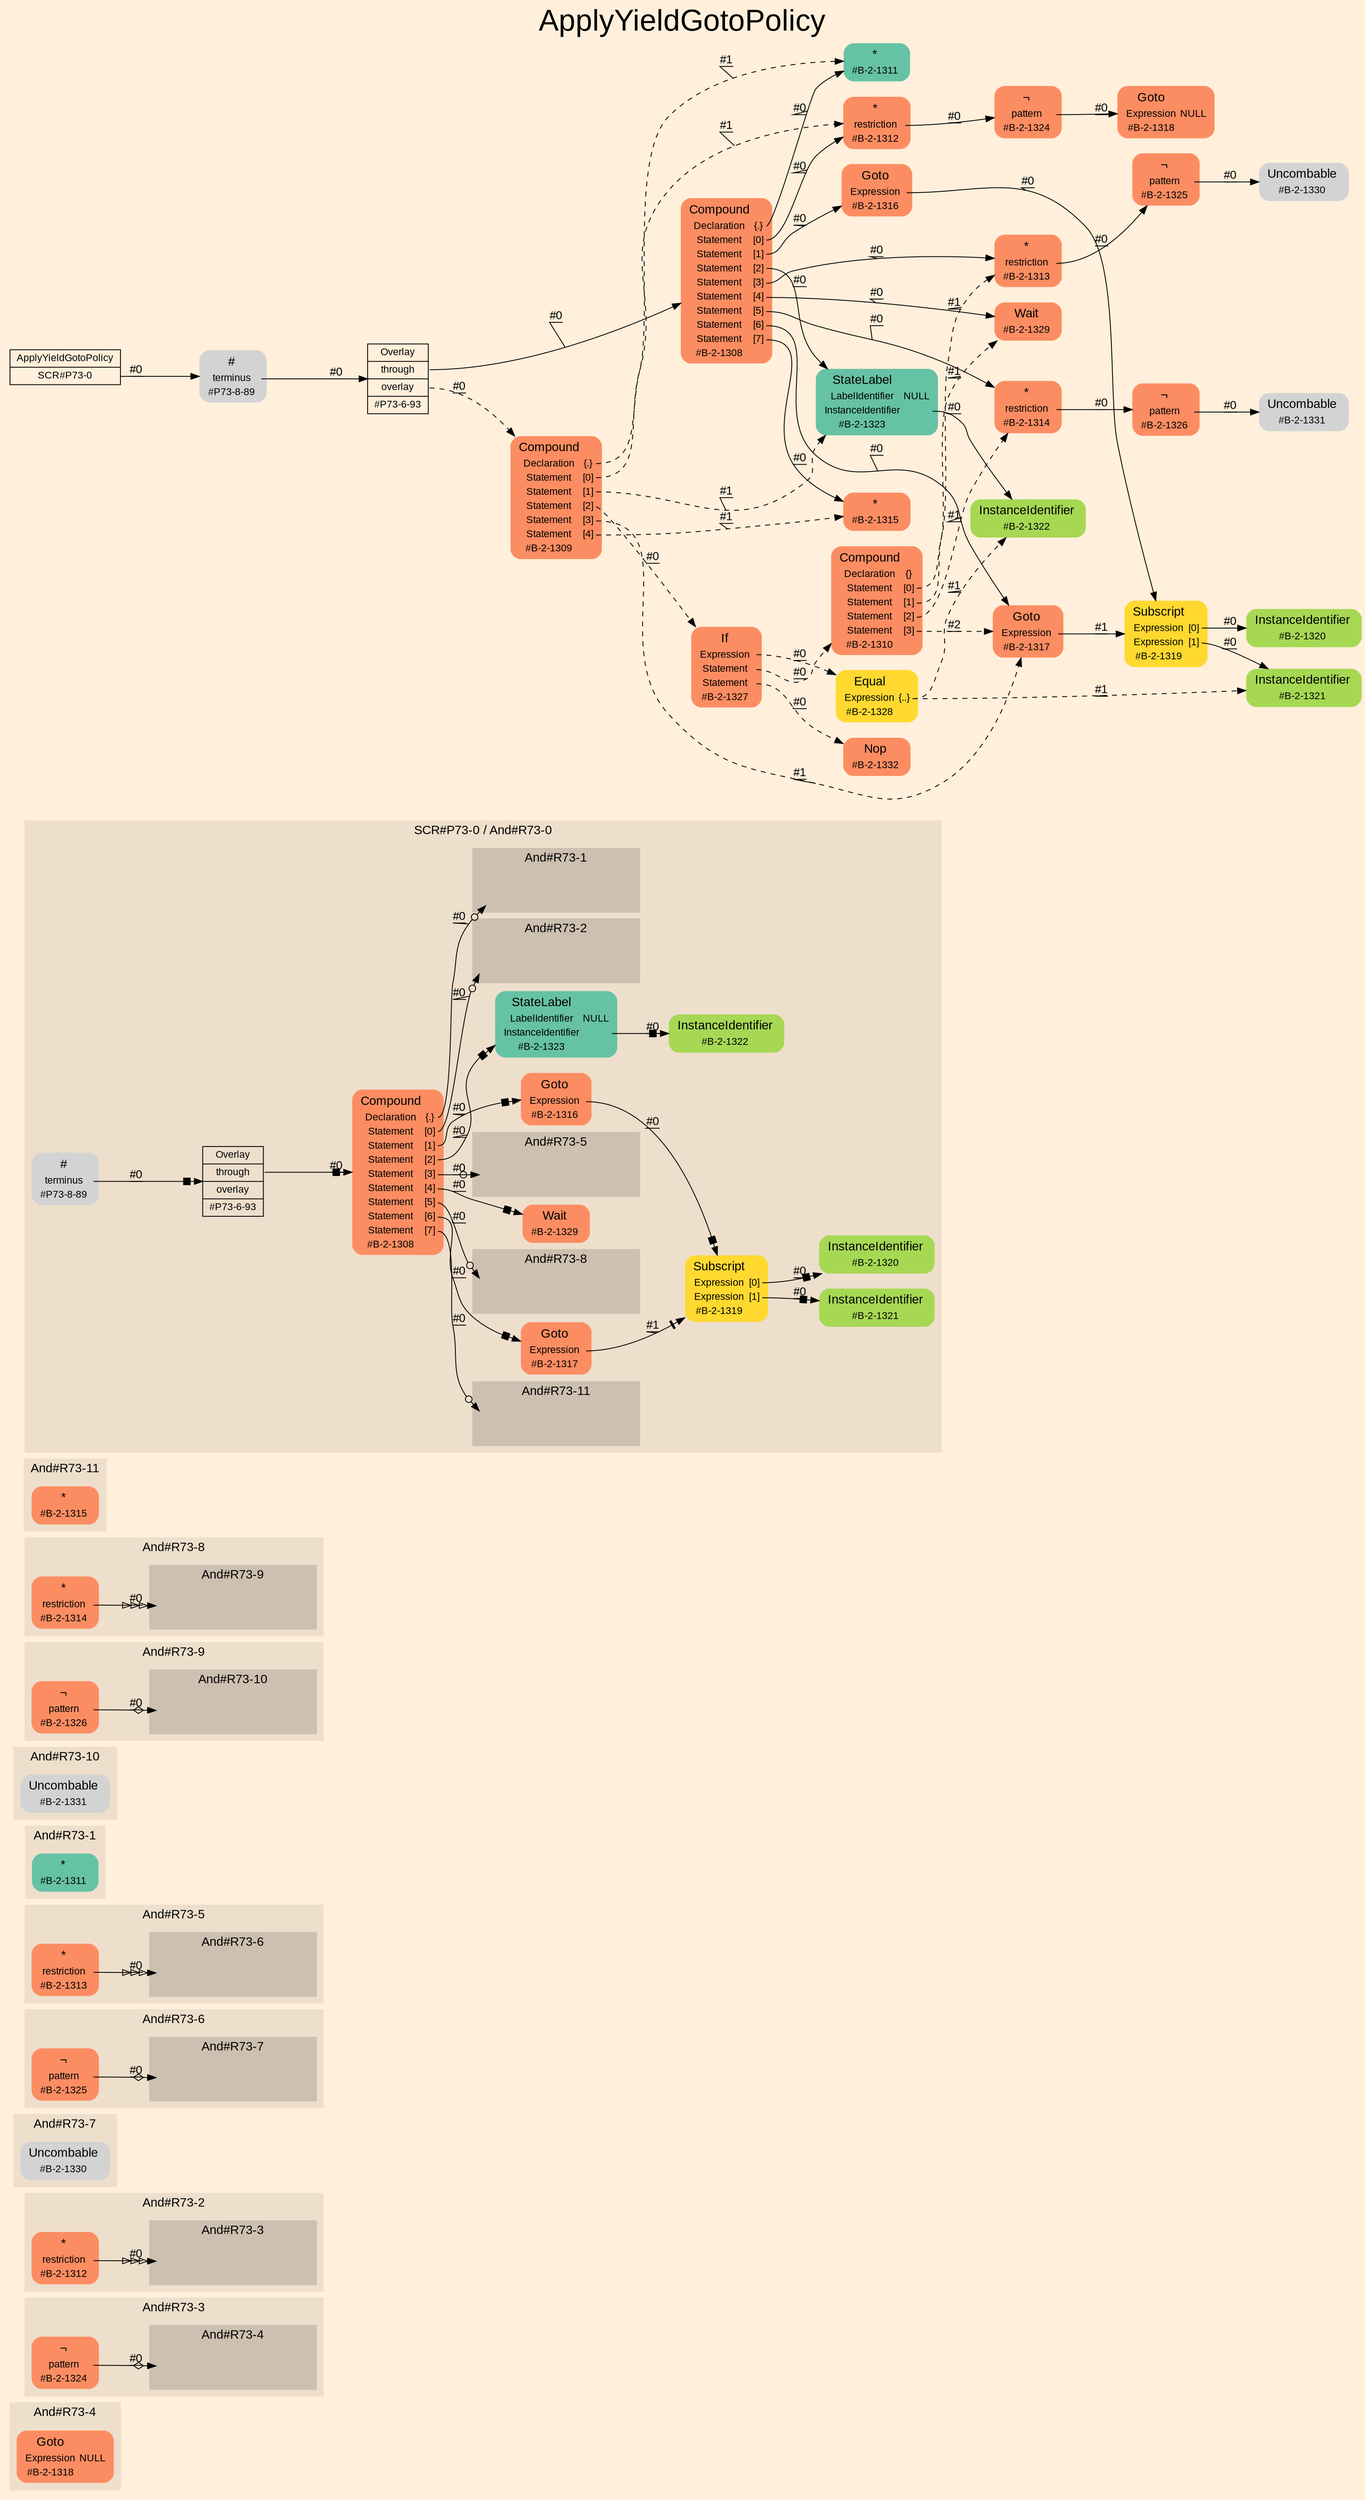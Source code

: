digraph "ApplyYieldGotoPolicy" {
label = "ApplyYieldGotoPolicy"
labelloc = t
fontsize = "36"
graph [
    rankdir = "LR"
    ranksep = 0.3
    bgcolor = antiquewhite1
    color = black
    fontcolor = black
    fontname = "Arial"
];
node [
    fontname = "Arial"
];
edge [
    fontname = "Arial"
];

// -------------------- figure And#R73-4 --------------------
subgraph "clusterAnd#R73-4" {
    label = "And#R73-4"
    style = "filled"
    color = antiquewhite2
    fontsize = "15"
    "And#R73-4 / #B-2-1318" [
        shape = "plaintext"
        fillcolor = "/set28/2"
        label = <<TABLE BORDER="0" CELLBORDER="0" CELLSPACING="0">
         <TR><TD><FONT POINT-SIZE="15.0">Goto</FONT></TD><TD></TD></TR>
         <TR><TD>Expression</TD><TD PORT="port0">NULL</TD></TR>
         <TR><TD>#B-2-1318</TD><TD PORT="port1"></TD></TR>
        </TABLE>>
        style = "rounded,filled"
        fontsize = "12"
    ];
    
}


// -------------------- figure And#R73-3 --------------------
subgraph "clusterAnd#R73-3" {
    label = "And#R73-3"
    style = "filled"
    color = antiquewhite2
    fontsize = "15"
    "And#R73-3 / #B-2-1324" [
        shape = "plaintext"
        fillcolor = "/set28/2"
        label = <<TABLE BORDER="0" CELLBORDER="0" CELLSPACING="0">
         <TR><TD><FONT POINT-SIZE="15.0">¬</FONT></TD><TD></TD></TR>
         <TR><TD>pattern</TD><TD PORT="port0"></TD></TR>
         <TR><TD>#B-2-1324</TD><TD PORT="port1"></TD></TR>
        </TABLE>>
        style = "rounded,filled"
        fontsize = "12"
    ];
    
    subgraph "clusterAnd#R73-3 / And#R73-4" {
        label = "And#R73-4"
        style = "filled"
        color = antiquewhite3
        fontsize = "15"
        "And#R73-3 / #0 / #B-2-1318" [
            shape = "none"
            style = "invisible"
        ];
        
    }
    
}


// -------------------- figure And#R73-2 --------------------
subgraph "clusterAnd#R73-2" {
    label = "And#R73-2"
    style = "filled"
    color = antiquewhite2
    fontsize = "15"
    "And#R73-2 / #B-2-1312" [
        shape = "plaintext"
        fillcolor = "/set28/2"
        label = <<TABLE BORDER="0" CELLBORDER="0" CELLSPACING="0">
         <TR><TD><FONT POINT-SIZE="15.0">*</FONT></TD><TD></TD></TR>
         <TR><TD>restriction</TD><TD PORT="port0"></TD></TR>
         <TR><TD>#B-2-1312</TD><TD PORT="port1"></TD></TR>
        </TABLE>>
        style = "rounded,filled"
        fontsize = "12"
    ];
    
    subgraph "clusterAnd#R73-2 / And#R73-3" {
        label = "And#R73-3"
        style = "filled"
        color = antiquewhite3
        fontsize = "15"
        "And#R73-2 / #0 / #B-2-1324" [
            shape = "none"
            style = "invisible"
        ];
        
    }
    
}


// -------------------- figure And#R73-7 --------------------
subgraph "clusterAnd#R73-7" {
    label = "And#R73-7"
    style = "filled"
    color = antiquewhite2
    fontsize = "15"
    "And#R73-7 / #B-2-1330" [
        shape = "plaintext"
        label = <<TABLE BORDER="0" CELLBORDER="0" CELLSPACING="0">
         <TR><TD><FONT POINT-SIZE="15.0">Uncombable</FONT></TD><TD></TD></TR>
         <TR><TD>#B-2-1330</TD><TD PORT="port0"></TD></TR>
        </TABLE>>
        style = "rounded,filled"
        fontsize = "12"
    ];
    
}


// -------------------- figure And#R73-6 --------------------
subgraph "clusterAnd#R73-6" {
    label = "And#R73-6"
    style = "filled"
    color = antiquewhite2
    fontsize = "15"
    "And#R73-6 / #B-2-1325" [
        shape = "plaintext"
        fillcolor = "/set28/2"
        label = <<TABLE BORDER="0" CELLBORDER="0" CELLSPACING="0">
         <TR><TD><FONT POINT-SIZE="15.0">¬</FONT></TD><TD></TD></TR>
         <TR><TD>pattern</TD><TD PORT="port0"></TD></TR>
         <TR><TD>#B-2-1325</TD><TD PORT="port1"></TD></TR>
        </TABLE>>
        style = "rounded,filled"
        fontsize = "12"
    ];
    
    subgraph "clusterAnd#R73-6 / And#R73-7" {
        label = "And#R73-7"
        style = "filled"
        color = antiquewhite3
        fontsize = "15"
        "And#R73-6 / #0 / #B-2-1330" [
            shape = "none"
            style = "invisible"
        ];
        
    }
    
}


// -------------------- figure And#R73-5 --------------------
subgraph "clusterAnd#R73-5" {
    label = "And#R73-5"
    style = "filled"
    color = antiquewhite2
    fontsize = "15"
    "And#R73-5 / #B-2-1313" [
        shape = "plaintext"
        fillcolor = "/set28/2"
        label = <<TABLE BORDER="0" CELLBORDER="0" CELLSPACING="0">
         <TR><TD><FONT POINT-SIZE="15.0">*</FONT></TD><TD></TD></TR>
         <TR><TD>restriction</TD><TD PORT="port0"></TD></TR>
         <TR><TD>#B-2-1313</TD><TD PORT="port1"></TD></TR>
        </TABLE>>
        style = "rounded,filled"
        fontsize = "12"
    ];
    
    subgraph "clusterAnd#R73-5 / And#R73-6" {
        label = "And#R73-6"
        style = "filled"
        color = antiquewhite3
        fontsize = "15"
        "And#R73-5 / #0 / #B-2-1325" [
            shape = "none"
            style = "invisible"
        ];
        
    }
    
}


// -------------------- figure And#R73-1 --------------------
subgraph "clusterAnd#R73-1" {
    label = "And#R73-1"
    style = "filled"
    color = antiquewhite2
    fontsize = "15"
    "And#R73-1 / #B-2-1311" [
        shape = "plaintext"
        fillcolor = "/set28/1"
        label = <<TABLE BORDER="0" CELLBORDER="0" CELLSPACING="0">
         <TR><TD><FONT POINT-SIZE="15.0">*</FONT></TD><TD></TD></TR>
         <TR><TD>#B-2-1311</TD><TD PORT="port0"></TD></TR>
        </TABLE>>
        style = "rounded,filled"
        fontsize = "12"
    ];
    
}


// -------------------- figure And#R73-10 --------------------
subgraph "clusterAnd#R73-10" {
    label = "And#R73-10"
    style = "filled"
    color = antiquewhite2
    fontsize = "15"
    "And#R73-10 / #B-2-1331" [
        shape = "plaintext"
        label = <<TABLE BORDER="0" CELLBORDER="0" CELLSPACING="0">
         <TR><TD><FONT POINT-SIZE="15.0">Uncombable</FONT></TD><TD></TD></TR>
         <TR><TD>#B-2-1331</TD><TD PORT="port0"></TD></TR>
        </TABLE>>
        style = "rounded,filled"
        fontsize = "12"
    ];
    
}


// -------------------- figure And#R73-9 --------------------
subgraph "clusterAnd#R73-9" {
    label = "And#R73-9"
    style = "filled"
    color = antiquewhite2
    fontsize = "15"
    "And#R73-9 / #B-2-1326" [
        shape = "plaintext"
        fillcolor = "/set28/2"
        label = <<TABLE BORDER="0" CELLBORDER="0" CELLSPACING="0">
         <TR><TD><FONT POINT-SIZE="15.0">¬</FONT></TD><TD></TD></TR>
         <TR><TD>pattern</TD><TD PORT="port0"></TD></TR>
         <TR><TD>#B-2-1326</TD><TD PORT="port1"></TD></TR>
        </TABLE>>
        style = "rounded,filled"
        fontsize = "12"
    ];
    
    subgraph "clusterAnd#R73-9 / And#R73-10" {
        label = "And#R73-10"
        style = "filled"
        color = antiquewhite3
        fontsize = "15"
        "And#R73-9 / #0 / #B-2-1331" [
            shape = "none"
            style = "invisible"
        ];
        
    }
    
}


// -------------------- figure And#R73-8 --------------------
subgraph "clusterAnd#R73-8" {
    label = "And#R73-8"
    style = "filled"
    color = antiquewhite2
    fontsize = "15"
    "And#R73-8 / #B-2-1314" [
        shape = "plaintext"
        fillcolor = "/set28/2"
        label = <<TABLE BORDER="0" CELLBORDER="0" CELLSPACING="0">
         <TR><TD><FONT POINT-SIZE="15.0">*</FONT></TD><TD></TD></TR>
         <TR><TD>restriction</TD><TD PORT="port0"></TD></TR>
         <TR><TD>#B-2-1314</TD><TD PORT="port1"></TD></TR>
        </TABLE>>
        style = "rounded,filled"
        fontsize = "12"
    ];
    
    subgraph "clusterAnd#R73-8 / And#R73-9" {
        label = "And#R73-9"
        style = "filled"
        color = antiquewhite3
        fontsize = "15"
        "And#R73-8 / #0 / #B-2-1326" [
            shape = "none"
            style = "invisible"
        ];
        
    }
    
}


// -------------------- figure And#R73-11 --------------------
subgraph "clusterAnd#R73-11" {
    label = "And#R73-11"
    style = "filled"
    color = antiquewhite2
    fontsize = "15"
    "And#R73-11 / #B-2-1315" [
        shape = "plaintext"
        fillcolor = "/set28/2"
        label = <<TABLE BORDER="0" CELLBORDER="0" CELLSPACING="0">
         <TR><TD><FONT POINT-SIZE="15.0">*</FONT></TD><TD></TD></TR>
         <TR><TD>#B-2-1315</TD><TD PORT="port0"></TD></TR>
        </TABLE>>
        style = "rounded,filled"
        fontsize = "12"
    ];
    
}


// -------------------- figure And#R73-0 --------------------
subgraph "clusterAnd#R73-0" {
    label = "SCR#P73-0 / And#R73-0"
    style = "filled"
    color = antiquewhite2
    fontsize = "15"
    "And#R73-0 / #B-2-1308" [
        shape = "plaintext"
        fillcolor = "/set28/2"
        label = <<TABLE BORDER="0" CELLBORDER="0" CELLSPACING="0">
         <TR><TD><FONT POINT-SIZE="15.0">Compound</FONT></TD><TD></TD></TR>
         <TR><TD>Declaration</TD><TD PORT="port0">{.}</TD></TR>
         <TR><TD>Statement</TD><TD PORT="port1">[0]</TD></TR>
         <TR><TD>Statement</TD><TD PORT="port2">[1]</TD></TR>
         <TR><TD>Statement</TD><TD PORT="port3">[2]</TD></TR>
         <TR><TD>Statement</TD><TD PORT="port4">[3]</TD></TR>
         <TR><TD>Statement</TD><TD PORT="port5">[4]</TD></TR>
         <TR><TD>Statement</TD><TD PORT="port6">[5]</TD></TR>
         <TR><TD>Statement</TD><TD PORT="port7">[6]</TD></TR>
         <TR><TD>Statement</TD><TD PORT="port8">[7]</TD></TR>
         <TR><TD>#B-2-1308</TD><TD PORT="port9"></TD></TR>
        </TABLE>>
        style = "rounded,filled"
        fontsize = "12"
    ];
    
    "And#R73-0 / #B-2-1316" [
        shape = "plaintext"
        fillcolor = "/set28/2"
        label = <<TABLE BORDER="0" CELLBORDER="0" CELLSPACING="0">
         <TR><TD><FONT POINT-SIZE="15.0">Goto</FONT></TD><TD></TD></TR>
         <TR><TD>Expression</TD><TD PORT="port0"></TD></TR>
         <TR><TD>#B-2-1316</TD><TD PORT="port1"></TD></TR>
        </TABLE>>
        style = "rounded,filled"
        fontsize = "12"
    ];
    
    "And#R73-0 / #B-2-1317" [
        shape = "plaintext"
        fillcolor = "/set28/2"
        label = <<TABLE BORDER="0" CELLBORDER="0" CELLSPACING="0">
         <TR><TD><FONT POINT-SIZE="15.0">Goto</FONT></TD><TD></TD></TR>
         <TR><TD>Expression</TD><TD PORT="port0"></TD></TR>
         <TR><TD>#B-2-1317</TD><TD PORT="port1"></TD></TR>
        </TABLE>>
        style = "rounded,filled"
        fontsize = "12"
    ];
    
    "And#R73-0 / #B-2-1319" [
        shape = "plaintext"
        fillcolor = "/set28/6"
        label = <<TABLE BORDER="0" CELLBORDER="0" CELLSPACING="0">
         <TR><TD><FONT POINT-SIZE="15.0">Subscript</FONT></TD><TD></TD></TR>
         <TR><TD>Expression</TD><TD PORT="port0">[0]</TD></TR>
         <TR><TD>Expression</TD><TD PORT="port1">[1]</TD></TR>
         <TR><TD>#B-2-1319</TD><TD PORT="port2"></TD></TR>
        </TABLE>>
        style = "rounded,filled"
        fontsize = "12"
    ];
    
    "And#R73-0 / #B-2-1320" [
        shape = "plaintext"
        fillcolor = "/set28/5"
        label = <<TABLE BORDER="0" CELLBORDER="0" CELLSPACING="0">
         <TR><TD><FONT POINT-SIZE="15.0">InstanceIdentifier</FONT></TD><TD></TD></TR>
         <TR><TD>#B-2-1320</TD><TD PORT="port0"></TD></TR>
        </TABLE>>
        style = "rounded,filled"
        fontsize = "12"
    ];
    
    "And#R73-0 / #B-2-1321" [
        shape = "plaintext"
        fillcolor = "/set28/5"
        label = <<TABLE BORDER="0" CELLBORDER="0" CELLSPACING="0">
         <TR><TD><FONT POINT-SIZE="15.0">InstanceIdentifier</FONT></TD><TD></TD></TR>
         <TR><TD>#B-2-1321</TD><TD PORT="port0"></TD></TR>
        </TABLE>>
        style = "rounded,filled"
        fontsize = "12"
    ];
    
    "And#R73-0 / #B-2-1322" [
        shape = "plaintext"
        fillcolor = "/set28/5"
        label = <<TABLE BORDER="0" CELLBORDER="0" CELLSPACING="0">
         <TR><TD><FONT POINT-SIZE="15.0">InstanceIdentifier</FONT></TD><TD></TD></TR>
         <TR><TD>#B-2-1322</TD><TD PORT="port0"></TD></TR>
        </TABLE>>
        style = "rounded,filled"
        fontsize = "12"
    ];
    
    "And#R73-0 / #B-2-1323" [
        shape = "plaintext"
        fillcolor = "/set28/1"
        label = <<TABLE BORDER="0" CELLBORDER="0" CELLSPACING="0">
         <TR><TD><FONT POINT-SIZE="15.0">StateLabel</FONT></TD><TD></TD></TR>
         <TR><TD>LabelIdentifier</TD><TD PORT="port0">NULL</TD></TR>
         <TR><TD>InstanceIdentifier</TD><TD PORT="port1"></TD></TR>
         <TR><TD>#B-2-1323</TD><TD PORT="port2"></TD></TR>
        </TABLE>>
        style = "rounded,filled"
        fontsize = "12"
    ];
    
    "And#R73-0 / #B-2-1329" [
        shape = "plaintext"
        fillcolor = "/set28/2"
        label = <<TABLE BORDER="0" CELLBORDER="0" CELLSPACING="0">
         <TR><TD><FONT POINT-SIZE="15.0">Wait</FONT></TD><TD></TD></TR>
         <TR><TD>#B-2-1329</TD><TD PORT="port0"></TD></TR>
        </TABLE>>
        style = "rounded,filled"
        fontsize = "12"
    ];
    
    "And#R73-0 / #P73-6-93" [
        shape = "record"
        fillcolor = antiquewhite2
        label = "<fixed> Overlay | <port0> through | <port1> overlay | <port2> #P73-6-93"
        style = "filled"
        fontsize = "12"
        color = black
        fontcolor = black
    ];
    
    "And#R73-0 / #P73-8-89" [
        shape = "plaintext"
        label = <<TABLE BORDER="0" CELLBORDER="0" CELLSPACING="0">
         <TR><TD><FONT POINT-SIZE="15.0">#</FONT></TD><TD></TD></TR>
         <TR><TD>terminus</TD><TD PORT="port0"></TD></TR>
         <TR><TD>#P73-8-89</TD><TD PORT="port1"></TD></TR>
        </TABLE>>
        style = "rounded,filled"
        fontsize = "12"
    ];
    
    subgraph "clusterAnd#R73-0 / And#R73-1" {
        label = "And#R73-1"
        style = "filled"
        color = antiquewhite3
        fontsize = "15"
        "And#R73-0 / #0 / #B-2-1311" [
            shape = "none"
            style = "invisible"
        ];
        
    }
    
    subgraph "clusterAnd#R73-0 / And#R73-2" {
        label = "And#R73-2"
        style = "filled"
        color = antiquewhite3
        fontsize = "15"
        "And#R73-0 / #0 / #B-2-1312" [
            shape = "none"
            style = "invisible"
        ];
        
    }
    
    subgraph "clusterAnd#R73-0 / And#R73-5" {
        label = "And#R73-5"
        style = "filled"
        color = antiquewhite3
        fontsize = "15"
        "And#R73-0 / #0 / #B-2-1313" [
            shape = "none"
            style = "invisible"
        ];
        
    }
    
    subgraph "clusterAnd#R73-0 / And#R73-8" {
        label = "And#R73-8"
        style = "filled"
        color = antiquewhite3
        fontsize = "15"
        "And#R73-0 / #0 / #B-2-1314" [
            shape = "none"
            style = "invisible"
        ];
        
    }
    
    subgraph "clusterAnd#R73-0 / And#R73-11" {
        label = "And#R73-11"
        style = "filled"
        color = antiquewhite3
        fontsize = "15"
        "And#R73-0 / #0 / #B-2-1315" [
            shape = "none"
            style = "invisible"
        ];
        
    }
    
}


// -------------------- transformation figure --------------------
"CR#P73-0" [
    shape = "record"
    fillcolor = antiquewhite1
    label = "<fixed> ApplyYieldGotoPolicy | <port0> SCR#P73-0"
    style = "filled"
    fontsize = "12"
    color = black
    fontcolor = black
];

"#P73-8-89" [
    shape = "plaintext"
    label = <<TABLE BORDER="0" CELLBORDER="0" CELLSPACING="0">
     <TR><TD><FONT POINT-SIZE="15.0">#</FONT></TD><TD></TD></TR>
     <TR><TD>terminus</TD><TD PORT="port0"></TD></TR>
     <TR><TD>#P73-8-89</TD><TD PORT="port1"></TD></TR>
    </TABLE>>
    style = "rounded,filled"
    fontsize = "12"
];

"#P73-6-93" [
    shape = "record"
    fillcolor = antiquewhite1
    label = "<fixed> Overlay | <port0> through | <port1> overlay | <port2> #P73-6-93"
    style = "filled"
    fontsize = "12"
    color = black
    fontcolor = black
];

"#B-2-1308" [
    shape = "plaintext"
    fillcolor = "/set28/2"
    label = <<TABLE BORDER="0" CELLBORDER="0" CELLSPACING="0">
     <TR><TD><FONT POINT-SIZE="15.0">Compound</FONT></TD><TD></TD></TR>
     <TR><TD>Declaration</TD><TD PORT="port0">{.}</TD></TR>
     <TR><TD>Statement</TD><TD PORT="port1">[0]</TD></TR>
     <TR><TD>Statement</TD><TD PORT="port2">[1]</TD></TR>
     <TR><TD>Statement</TD><TD PORT="port3">[2]</TD></TR>
     <TR><TD>Statement</TD><TD PORT="port4">[3]</TD></TR>
     <TR><TD>Statement</TD><TD PORT="port5">[4]</TD></TR>
     <TR><TD>Statement</TD><TD PORT="port6">[5]</TD></TR>
     <TR><TD>Statement</TD><TD PORT="port7">[6]</TD></TR>
     <TR><TD>Statement</TD><TD PORT="port8">[7]</TD></TR>
     <TR><TD>#B-2-1308</TD><TD PORT="port9"></TD></TR>
    </TABLE>>
    style = "rounded,filled"
    fontsize = "12"
];

"#B-2-1311" [
    shape = "plaintext"
    fillcolor = "/set28/1"
    label = <<TABLE BORDER="0" CELLBORDER="0" CELLSPACING="0">
     <TR><TD><FONT POINT-SIZE="15.0">*</FONT></TD><TD></TD></TR>
     <TR><TD>#B-2-1311</TD><TD PORT="port0"></TD></TR>
    </TABLE>>
    style = "rounded,filled"
    fontsize = "12"
];

"#B-2-1312" [
    shape = "plaintext"
    fillcolor = "/set28/2"
    label = <<TABLE BORDER="0" CELLBORDER="0" CELLSPACING="0">
     <TR><TD><FONT POINT-SIZE="15.0">*</FONT></TD><TD></TD></TR>
     <TR><TD>restriction</TD><TD PORT="port0"></TD></TR>
     <TR><TD>#B-2-1312</TD><TD PORT="port1"></TD></TR>
    </TABLE>>
    style = "rounded,filled"
    fontsize = "12"
];

"#B-2-1324" [
    shape = "plaintext"
    fillcolor = "/set28/2"
    label = <<TABLE BORDER="0" CELLBORDER="0" CELLSPACING="0">
     <TR><TD><FONT POINT-SIZE="15.0">¬</FONT></TD><TD></TD></TR>
     <TR><TD>pattern</TD><TD PORT="port0"></TD></TR>
     <TR><TD>#B-2-1324</TD><TD PORT="port1"></TD></TR>
    </TABLE>>
    style = "rounded,filled"
    fontsize = "12"
];

"#B-2-1318" [
    shape = "plaintext"
    fillcolor = "/set28/2"
    label = <<TABLE BORDER="0" CELLBORDER="0" CELLSPACING="0">
     <TR><TD><FONT POINT-SIZE="15.0">Goto</FONT></TD><TD></TD></TR>
     <TR><TD>Expression</TD><TD PORT="port0">NULL</TD></TR>
     <TR><TD>#B-2-1318</TD><TD PORT="port1"></TD></TR>
    </TABLE>>
    style = "rounded,filled"
    fontsize = "12"
];

"#B-2-1316" [
    shape = "plaintext"
    fillcolor = "/set28/2"
    label = <<TABLE BORDER="0" CELLBORDER="0" CELLSPACING="0">
     <TR><TD><FONT POINT-SIZE="15.0">Goto</FONT></TD><TD></TD></TR>
     <TR><TD>Expression</TD><TD PORT="port0"></TD></TR>
     <TR><TD>#B-2-1316</TD><TD PORT="port1"></TD></TR>
    </TABLE>>
    style = "rounded,filled"
    fontsize = "12"
];

"#B-2-1319" [
    shape = "plaintext"
    fillcolor = "/set28/6"
    label = <<TABLE BORDER="0" CELLBORDER="0" CELLSPACING="0">
     <TR><TD><FONT POINT-SIZE="15.0">Subscript</FONT></TD><TD></TD></TR>
     <TR><TD>Expression</TD><TD PORT="port0">[0]</TD></TR>
     <TR><TD>Expression</TD><TD PORT="port1">[1]</TD></TR>
     <TR><TD>#B-2-1319</TD><TD PORT="port2"></TD></TR>
    </TABLE>>
    style = "rounded,filled"
    fontsize = "12"
];

"#B-2-1320" [
    shape = "plaintext"
    fillcolor = "/set28/5"
    label = <<TABLE BORDER="0" CELLBORDER="0" CELLSPACING="0">
     <TR><TD><FONT POINT-SIZE="15.0">InstanceIdentifier</FONT></TD><TD></TD></TR>
     <TR><TD>#B-2-1320</TD><TD PORT="port0"></TD></TR>
    </TABLE>>
    style = "rounded,filled"
    fontsize = "12"
];

"#B-2-1321" [
    shape = "plaintext"
    fillcolor = "/set28/5"
    label = <<TABLE BORDER="0" CELLBORDER="0" CELLSPACING="0">
     <TR><TD><FONT POINT-SIZE="15.0">InstanceIdentifier</FONT></TD><TD></TD></TR>
     <TR><TD>#B-2-1321</TD><TD PORT="port0"></TD></TR>
    </TABLE>>
    style = "rounded,filled"
    fontsize = "12"
];

"#B-2-1323" [
    shape = "plaintext"
    fillcolor = "/set28/1"
    label = <<TABLE BORDER="0" CELLBORDER="0" CELLSPACING="0">
     <TR><TD><FONT POINT-SIZE="15.0">StateLabel</FONT></TD><TD></TD></TR>
     <TR><TD>LabelIdentifier</TD><TD PORT="port0">NULL</TD></TR>
     <TR><TD>InstanceIdentifier</TD><TD PORT="port1"></TD></TR>
     <TR><TD>#B-2-1323</TD><TD PORT="port2"></TD></TR>
    </TABLE>>
    style = "rounded,filled"
    fontsize = "12"
];

"#B-2-1322" [
    shape = "plaintext"
    fillcolor = "/set28/5"
    label = <<TABLE BORDER="0" CELLBORDER="0" CELLSPACING="0">
     <TR><TD><FONT POINT-SIZE="15.0">InstanceIdentifier</FONT></TD><TD></TD></TR>
     <TR><TD>#B-2-1322</TD><TD PORT="port0"></TD></TR>
    </TABLE>>
    style = "rounded,filled"
    fontsize = "12"
];

"#B-2-1313" [
    shape = "plaintext"
    fillcolor = "/set28/2"
    label = <<TABLE BORDER="0" CELLBORDER="0" CELLSPACING="0">
     <TR><TD><FONT POINT-SIZE="15.0">*</FONT></TD><TD></TD></TR>
     <TR><TD>restriction</TD><TD PORT="port0"></TD></TR>
     <TR><TD>#B-2-1313</TD><TD PORT="port1"></TD></TR>
    </TABLE>>
    style = "rounded,filled"
    fontsize = "12"
];

"#B-2-1325" [
    shape = "plaintext"
    fillcolor = "/set28/2"
    label = <<TABLE BORDER="0" CELLBORDER="0" CELLSPACING="0">
     <TR><TD><FONT POINT-SIZE="15.0">¬</FONT></TD><TD></TD></TR>
     <TR><TD>pattern</TD><TD PORT="port0"></TD></TR>
     <TR><TD>#B-2-1325</TD><TD PORT="port1"></TD></TR>
    </TABLE>>
    style = "rounded,filled"
    fontsize = "12"
];

"#B-2-1330" [
    shape = "plaintext"
    label = <<TABLE BORDER="0" CELLBORDER="0" CELLSPACING="0">
     <TR><TD><FONT POINT-SIZE="15.0">Uncombable</FONT></TD><TD></TD></TR>
     <TR><TD>#B-2-1330</TD><TD PORT="port0"></TD></TR>
    </TABLE>>
    style = "rounded,filled"
    fontsize = "12"
];

"#B-2-1329" [
    shape = "plaintext"
    fillcolor = "/set28/2"
    label = <<TABLE BORDER="0" CELLBORDER="0" CELLSPACING="0">
     <TR><TD><FONT POINT-SIZE="15.0">Wait</FONT></TD><TD></TD></TR>
     <TR><TD>#B-2-1329</TD><TD PORT="port0"></TD></TR>
    </TABLE>>
    style = "rounded,filled"
    fontsize = "12"
];

"#B-2-1314" [
    shape = "plaintext"
    fillcolor = "/set28/2"
    label = <<TABLE BORDER="0" CELLBORDER="0" CELLSPACING="0">
     <TR><TD><FONT POINT-SIZE="15.0">*</FONT></TD><TD></TD></TR>
     <TR><TD>restriction</TD><TD PORT="port0"></TD></TR>
     <TR><TD>#B-2-1314</TD><TD PORT="port1"></TD></TR>
    </TABLE>>
    style = "rounded,filled"
    fontsize = "12"
];

"#B-2-1326" [
    shape = "plaintext"
    fillcolor = "/set28/2"
    label = <<TABLE BORDER="0" CELLBORDER="0" CELLSPACING="0">
     <TR><TD><FONT POINT-SIZE="15.0">¬</FONT></TD><TD></TD></TR>
     <TR><TD>pattern</TD><TD PORT="port0"></TD></TR>
     <TR><TD>#B-2-1326</TD><TD PORT="port1"></TD></TR>
    </TABLE>>
    style = "rounded,filled"
    fontsize = "12"
];

"#B-2-1331" [
    shape = "plaintext"
    label = <<TABLE BORDER="0" CELLBORDER="0" CELLSPACING="0">
     <TR><TD><FONT POINT-SIZE="15.0">Uncombable</FONT></TD><TD></TD></TR>
     <TR><TD>#B-2-1331</TD><TD PORT="port0"></TD></TR>
    </TABLE>>
    style = "rounded,filled"
    fontsize = "12"
];

"#B-2-1317" [
    shape = "plaintext"
    fillcolor = "/set28/2"
    label = <<TABLE BORDER="0" CELLBORDER="0" CELLSPACING="0">
     <TR><TD><FONT POINT-SIZE="15.0">Goto</FONT></TD><TD></TD></TR>
     <TR><TD>Expression</TD><TD PORT="port0"></TD></TR>
     <TR><TD>#B-2-1317</TD><TD PORT="port1"></TD></TR>
    </TABLE>>
    style = "rounded,filled"
    fontsize = "12"
];

"#B-2-1315" [
    shape = "plaintext"
    fillcolor = "/set28/2"
    label = <<TABLE BORDER="0" CELLBORDER="0" CELLSPACING="0">
     <TR><TD><FONT POINT-SIZE="15.0">*</FONT></TD><TD></TD></TR>
     <TR><TD>#B-2-1315</TD><TD PORT="port0"></TD></TR>
    </TABLE>>
    style = "rounded,filled"
    fontsize = "12"
];

"#B-2-1309" [
    shape = "plaintext"
    fillcolor = "/set28/2"
    label = <<TABLE BORDER="0" CELLBORDER="0" CELLSPACING="0">
     <TR><TD><FONT POINT-SIZE="15.0">Compound</FONT></TD><TD></TD></TR>
     <TR><TD>Declaration</TD><TD PORT="port0">{.}</TD></TR>
     <TR><TD>Statement</TD><TD PORT="port1">[0]</TD></TR>
     <TR><TD>Statement</TD><TD PORT="port2">[1]</TD></TR>
     <TR><TD>Statement</TD><TD PORT="port3">[2]</TD></TR>
     <TR><TD>Statement</TD><TD PORT="port4">[3]</TD></TR>
     <TR><TD>Statement</TD><TD PORT="port5">[4]</TD></TR>
     <TR><TD>#B-2-1309</TD><TD PORT="port6"></TD></TR>
    </TABLE>>
    style = "rounded,filled"
    fontsize = "12"
];

"#B-2-1327" [
    shape = "plaintext"
    fillcolor = "/set28/2"
    label = <<TABLE BORDER="0" CELLBORDER="0" CELLSPACING="0">
     <TR><TD><FONT POINT-SIZE="15.0">If</FONT></TD><TD></TD></TR>
     <TR><TD>Expression</TD><TD PORT="port0"></TD></TR>
     <TR><TD>Statement</TD><TD PORT="port1"></TD></TR>
     <TR><TD>Statement</TD><TD PORT="port2"></TD></TR>
     <TR><TD>#B-2-1327</TD><TD PORT="port3"></TD></TR>
    </TABLE>>
    style = "rounded,filled"
    fontsize = "12"
];

"#B-2-1328" [
    shape = "plaintext"
    fillcolor = "/set28/6"
    label = <<TABLE BORDER="0" CELLBORDER="0" CELLSPACING="0">
     <TR><TD><FONT POINT-SIZE="15.0">Equal</FONT></TD><TD></TD></TR>
     <TR><TD>Expression</TD><TD PORT="port0">{..}</TD></TR>
     <TR><TD>#B-2-1328</TD><TD PORT="port1"></TD></TR>
    </TABLE>>
    style = "rounded,filled"
    fontsize = "12"
];

"#B-2-1310" [
    shape = "plaintext"
    fillcolor = "/set28/2"
    label = <<TABLE BORDER="0" CELLBORDER="0" CELLSPACING="0">
     <TR><TD><FONT POINT-SIZE="15.0">Compound</FONT></TD><TD></TD></TR>
     <TR><TD>Declaration</TD><TD PORT="port0">{}</TD></TR>
     <TR><TD>Statement</TD><TD PORT="port1">[0]</TD></TR>
     <TR><TD>Statement</TD><TD PORT="port2">[1]</TD></TR>
     <TR><TD>Statement</TD><TD PORT="port3">[2]</TD></TR>
     <TR><TD>Statement</TD><TD PORT="port4">[3]</TD></TR>
     <TR><TD>#B-2-1310</TD><TD PORT="port5"></TD></TR>
    </TABLE>>
    style = "rounded,filled"
    fontsize = "12"
];

"#B-2-1332" [
    shape = "plaintext"
    fillcolor = "/set28/2"
    label = <<TABLE BORDER="0" CELLBORDER="0" CELLSPACING="0">
     <TR><TD><FONT POINT-SIZE="15.0">Nop</FONT></TD><TD></TD></TR>
     <TR><TD>#B-2-1332</TD><TD PORT="port0"></TD></TR>
    </TABLE>>
    style = "rounded,filled"
    fontsize = "12"
];


// -------------------- links --------------------
// links for block CR#P73-0
"CR#P73-0":port0 -> "#P73-8-89" [
    label = "#0"
    decorate = true
    color = black
    fontcolor = black
];

// links for block #P73-8-89
"#P73-8-89":port0 -> "#P73-6-93" [
    label = "#0"
    decorate = true
    color = black
    fontcolor = black
];

// links for block #P73-6-93
"#P73-6-93":port0 -> "#B-2-1308" [
    label = "#0"
    decorate = true
    color = black
    fontcolor = black
];

"#P73-6-93":port1 -> "#B-2-1309" [
    style="dashed"
    label = "#0"
    decorate = true
    color = black
    fontcolor = black
];

// links for block #B-2-1308
"#B-2-1308":port0 -> "#B-2-1311" [
    label = "#0"
    decorate = true
    color = black
    fontcolor = black
];

"#B-2-1308":port1 -> "#B-2-1312" [
    label = "#0"
    decorate = true
    color = black
    fontcolor = black
];

"#B-2-1308":port2 -> "#B-2-1316" [
    label = "#0"
    decorate = true
    color = black
    fontcolor = black
];

"#B-2-1308":port3 -> "#B-2-1323" [
    label = "#0"
    decorate = true
    color = black
    fontcolor = black
];

"#B-2-1308":port4 -> "#B-2-1313" [
    label = "#0"
    decorate = true
    color = black
    fontcolor = black
];

"#B-2-1308":port5 -> "#B-2-1329" [
    label = "#0"
    decorate = true
    color = black
    fontcolor = black
];

"#B-2-1308":port6 -> "#B-2-1314" [
    label = "#0"
    decorate = true
    color = black
    fontcolor = black
];

"#B-2-1308":port7 -> "#B-2-1317" [
    label = "#0"
    decorate = true
    color = black
    fontcolor = black
];

"#B-2-1308":port8 -> "#B-2-1315" [
    label = "#0"
    decorate = true
    color = black
    fontcolor = black
];

// links for block #B-2-1311
// links for block #B-2-1312
"#B-2-1312":port0 -> "#B-2-1324" [
    label = "#0"
    decorate = true
    color = black
    fontcolor = black
];

// links for block #B-2-1324
"#B-2-1324":port0 -> "#B-2-1318" [
    label = "#0"
    decorate = true
    color = black
    fontcolor = black
];

// links for block #B-2-1318
// links for block #B-2-1316
"#B-2-1316":port0 -> "#B-2-1319" [
    label = "#0"
    decorate = true
    color = black
    fontcolor = black
];

// links for block #B-2-1319
"#B-2-1319":port0 -> "#B-2-1320" [
    label = "#0"
    decorate = true
    color = black
    fontcolor = black
];

"#B-2-1319":port1 -> "#B-2-1321" [
    label = "#0"
    decorate = true
    color = black
    fontcolor = black
];

// links for block #B-2-1320
// links for block #B-2-1321
// links for block #B-2-1323
"#B-2-1323":port1 -> "#B-2-1322" [
    label = "#0"
    decorate = true
    color = black
    fontcolor = black
];

// links for block #B-2-1322
// links for block #B-2-1313
"#B-2-1313":port0 -> "#B-2-1325" [
    label = "#0"
    decorate = true
    color = black
    fontcolor = black
];

// links for block #B-2-1325
"#B-2-1325":port0 -> "#B-2-1330" [
    label = "#0"
    decorate = true
    color = black
    fontcolor = black
];

// links for block #B-2-1330
// links for block #B-2-1329
// links for block #B-2-1314
"#B-2-1314":port0 -> "#B-2-1326" [
    label = "#0"
    decorate = true
    color = black
    fontcolor = black
];

// links for block #B-2-1326
"#B-2-1326":port0 -> "#B-2-1331" [
    label = "#0"
    decorate = true
    color = black
    fontcolor = black
];

// links for block #B-2-1331
// links for block #B-2-1317
"#B-2-1317":port0 -> "#B-2-1319" [
    label = "#1"
    decorate = true
    color = black
    fontcolor = black
];

// links for block #B-2-1315
// links for block #B-2-1309
"#B-2-1309":port0 -> "#B-2-1311" [
    style="dashed"
    label = "#1"
    decorate = true
    color = black
    fontcolor = black
];

"#B-2-1309":port1 -> "#B-2-1312" [
    style="dashed"
    label = "#1"
    decorate = true
    color = black
    fontcolor = black
];

"#B-2-1309":port2 -> "#B-2-1323" [
    style="dashed"
    label = "#1"
    decorate = true
    color = black
    fontcolor = black
];

"#B-2-1309":port3 -> "#B-2-1327" [
    style="dashed"
    label = "#0"
    decorate = true
    color = black
    fontcolor = black
];

"#B-2-1309":port4 -> "#B-2-1317" [
    style="dashed"
    label = "#1"
    decorate = true
    color = black
    fontcolor = black
];

"#B-2-1309":port5 -> "#B-2-1315" [
    style="dashed"
    label = "#1"
    decorate = true
    color = black
    fontcolor = black
];

// links for block #B-2-1327
"#B-2-1327":port0 -> "#B-2-1328" [
    style="dashed"
    label = "#0"
    decorate = true
    color = black
    fontcolor = black
];

"#B-2-1327":port1 -> "#B-2-1310" [
    style="dashed"
    label = "#0"
    decorate = true
    color = black
    fontcolor = black
];

"#B-2-1327":port2 -> "#B-2-1332" [
    style="dashed"
    label = "#0"
    decorate = true
    color = black
    fontcolor = black
];

// links for block #B-2-1328
"#B-2-1328":port0 -> "#B-2-1321" [
    style="dashed"
    label = "#1"
    decorate = true
    color = black
    fontcolor = black
];

"#B-2-1328":port0 -> "#B-2-1322" [
    style="dashed"
    label = "#1"
    decorate = true
    color = black
    fontcolor = black
];

// links for block #B-2-1310
"#B-2-1310":port1 -> "#B-2-1313" [
    style="dashed"
    label = "#1"
    decorate = true
    color = black
    fontcolor = black
];

"#B-2-1310":port2 -> "#B-2-1329" [
    style="dashed"
    label = "#1"
    decorate = true
    color = black
    fontcolor = black
];

"#B-2-1310":port3 -> "#B-2-1314" [
    style="dashed"
    label = "#1"
    decorate = true
    color = black
    fontcolor = black
];

"#B-2-1310":port4 -> "#B-2-1317" [
    style="dashed"
    label = "#2"
    decorate = true
    color = black
    fontcolor = black
];

// links for block #B-2-1332
// links for block And#R73-0 / #B-2-1308
"And#R73-0 / #B-2-1308":port0 -> "And#R73-0 / #0 / #B-2-1311" [
    arrowhead="normalnoneodot"
    label = "#0"
    decorate = true
    color = black
    fontcolor = black
];

"And#R73-0 / #B-2-1308":port1 -> "And#R73-0 / #0 / #B-2-1312" [
    arrowhead="normalnoneodot"
    label = "#0"
    decorate = true
    color = black
    fontcolor = black
];

"And#R73-0 / #B-2-1308":port2 -> "And#R73-0 / #B-2-1316" [
    arrowhead="normalnonebox"
    label = "#0"
    decorate = true
    color = black
    fontcolor = black
];

"And#R73-0 / #B-2-1308":port3 -> "And#R73-0 / #B-2-1323" [
    arrowhead="normalnonebox"
    label = "#0"
    decorate = true
    color = black
    fontcolor = black
];

"And#R73-0 / #B-2-1308":port4 -> "And#R73-0 / #0 / #B-2-1313" [
    arrowhead="normalnoneodot"
    label = "#0"
    decorate = true
    color = black
    fontcolor = black
];

"And#R73-0 / #B-2-1308":port5 -> "And#R73-0 / #B-2-1329" [
    arrowhead="normalnonebox"
    label = "#0"
    decorate = true
    color = black
    fontcolor = black
];

"And#R73-0 / #B-2-1308":port6 -> "And#R73-0 / #0 / #B-2-1314" [
    arrowhead="normalnoneodot"
    label = "#0"
    decorate = true
    color = black
    fontcolor = black
];

"And#R73-0 / #B-2-1308":port7 -> "And#R73-0 / #B-2-1317" [
    arrowhead="normalnonebox"
    label = "#0"
    decorate = true
    color = black
    fontcolor = black
];

"And#R73-0 / #B-2-1308":port8 -> "And#R73-0 / #0 / #B-2-1315" [
    arrowhead="normalnoneodot"
    label = "#0"
    decorate = true
    color = black
    fontcolor = black
];

// links for block And#R73-0 / #B-2-1316
"And#R73-0 / #B-2-1316":port0 -> "And#R73-0 / #B-2-1319" [
    arrowhead="normalnonebox"
    label = "#0"
    decorate = true
    color = black
    fontcolor = black
];

// links for block And#R73-0 / #B-2-1317
"And#R73-0 / #B-2-1317":port0 -> "And#R73-0 / #B-2-1319" [
    arrowhead="normalnonetee"
    label = "#1"
    decorate = true
    color = black
    fontcolor = black
];

// links for block And#R73-0 / #B-2-1319
"And#R73-0 / #B-2-1319":port0 -> "And#R73-0 / #B-2-1320" [
    arrowhead="normalnonebox"
    label = "#0"
    decorate = true
    color = black
    fontcolor = black
];

"And#R73-0 / #B-2-1319":port1 -> "And#R73-0 / #B-2-1321" [
    arrowhead="normalnonebox"
    label = "#0"
    decorate = true
    color = black
    fontcolor = black
];

// links for block And#R73-0 / #B-2-1320
// links for block And#R73-0 / #B-2-1321
// links for block And#R73-0 / #B-2-1322
// links for block And#R73-0 / #B-2-1323
"And#R73-0 / #B-2-1323":port1 -> "And#R73-0 / #B-2-1322" [
    arrowhead="normalnonebox"
    label = "#0"
    decorate = true
    color = black
    fontcolor = black
];

// links for block And#R73-0 / #B-2-1329
// links for block And#R73-0 / #P73-6-93
"And#R73-0 / #P73-6-93":port0 -> "And#R73-0 / #B-2-1308" [
    arrowhead="normalnonebox"
    label = "#0"
    decorate = true
    color = black
    fontcolor = black
];

// links for block And#R73-0 / #P73-8-89
"And#R73-0 / #P73-8-89":port0 -> "And#R73-0 / #P73-6-93" [
    arrowhead="normalnonebox"
    label = "#0"
    decorate = true
    color = black
    fontcolor = black
];

// links for block And#R73-0 / #0 / #B-2-1311
// links for block And#R73-0 / #0 / #B-2-1312
// links for block And#R73-0 / #0 / #B-2-1313
// links for block And#R73-0 / #0 / #B-2-1314
// links for block And#R73-0 / #0 / #B-2-1315
// links for block And#R73-11 / #B-2-1315
// links for block And#R73-8 / #B-2-1314
"And#R73-8 / #B-2-1314":port0 -> "And#R73-8 / #0 / #B-2-1326" [
    arrowhead="normalonormalonormalonormal"
    label = "#0"
    decorate = true
    color = black
    fontcolor = black
];

// links for block And#R73-8 / #0 / #B-2-1326
// links for block And#R73-9 / #B-2-1326
"And#R73-9 / #B-2-1326":port0 -> "And#R73-9 / #0 / #B-2-1331" [
    arrowhead="normalnoneodiamond"
    label = "#0"
    decorate = true
    color = black
    fontcolor = black
];

// links for block And#R73-9 / #0 / #B-2-1331
// links for block And#R73-10 / #B-2-1331
// links for block And#R73-1 / #B-2-1311
// links for block And#R73-5 / #B-2-1313
"And#R73-5 / #B-2-1313":port0 -> "And#R73-5 / #0 / #B-2-1325" [
    arrowhead="normalonormalonormalonormal"
    label = "#0"
    decorate = true
    color = black
    fontcolor = black
];

// links for block And#R73-5 / #0 / #B-2-1325
// links for block And#R73-6 / #B-2-1325
"And#R73-6 / #B-2-1325":port0 -> "And#R73-6 / #0 / #B-2-1330" [
    arrowhead="normalnoneodiamond"
    label = "#0"
    decorate = true
    color = black
    fontcolor = black
];

// links for block And#R73-6 / #0 / #B-2-1330
// links for block And#R73-7 / #B-2-1330
// links for block And#R73-2 / #B-2-1312
"And#R73-2 / #B-2-1312":port0 -> "And#R73-2 / #0 / #B-2-1324" [
    arrowhead="normalonormalonormalonormal"
    label = "#0"
    decorate = true
    color = black
    fontcolor = black
];

// links for block And#R73-2 / #0 / #B-2-1324
// links for block And#R73-3 / #B-2-1324
"And#R73-3 / #B-2-1324":port0 -> "And#R73-3 / #0 / #B-2-1318" [
    arrowhead="normalnoneodiamond"
    label = "#0"
    decorate = true
    color = black
    fontcolor = black
];

// links for block And#R73-3 / #0 / #B-2-1318
// links for block And#R73-4 / #B-2-1318
}
